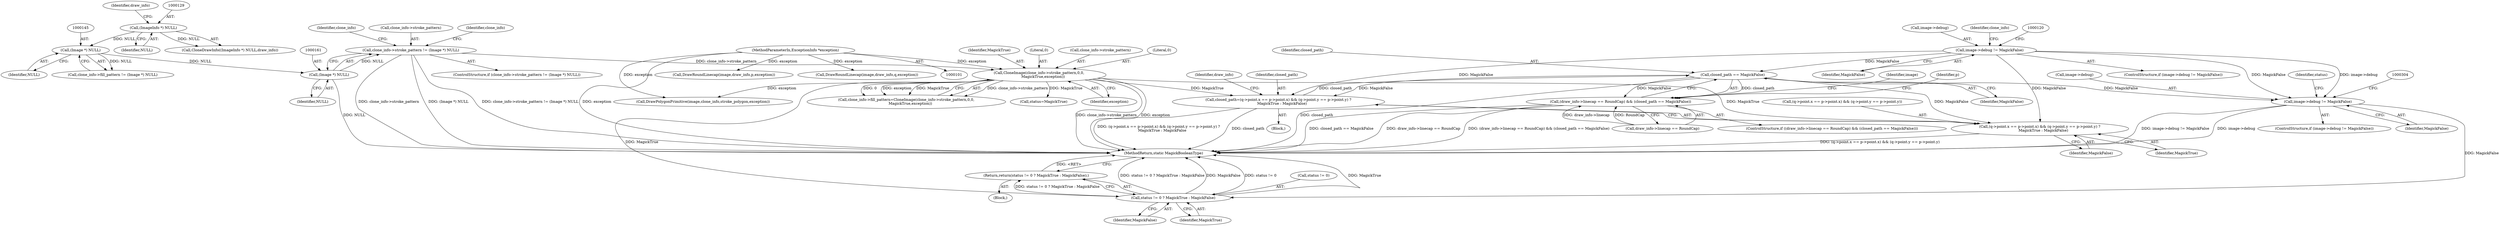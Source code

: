 digraph "0_ImageMagick_726812fa2fa7ce16bcf58f6e115f65427a1c0950_3@API" {
"1000279" [label="(Call,closed_path == MagickFalse)"];
"1000244" [label="(Call,closed_path=(q->point.x == p->point.x) && (q->point.y == p->point.y) ?\n      MagickTrue : MagickFalse)"];
"1000167" [label="(Call,CloneImage(clone_info->stroke_pattern,0,0,\n       MagickTrue,exception))"];
"1000156" [label="(Call,clone_info->stroke_pattern != (Image *) NULL)"];
"1000160" [label="(Call,(Image *) NULL)"];
"1000144" [label="(Call,(Image *) NULL)"];
"1000128" [label="(Call,(ImageInfo *) NULL)"];
"1000105" [label="(MethodParameterIn,ExceptionInfo *exception)"];
"1000114" [label="(Call,image->debug != MagickFalse)"];
"1000279" [label="(Call,closed_path == MagickFalse)"];
"1000246" [label="(Call,(q->point.x == p->point.x) && (q->point.y == p->point.y) ?\n      MagickTrue : MagickFalse)"];
"1000273" [label="(Call,(draw_info->linecap == RoundCap) && (closed_path == MagickFalse))"];
"1000298" [label="(Call,image->debug != MagickFalse)"];
"1000310" [label="(Call,status != 0 ? MagickTrue : MagickFalse)"];
"1000309" [label="(Return,return(status != 0 ? MagickTrue : MagickFalse);)"];
"1000309" [label="(Return,return(status != 0 ? MagickTrue : MagickFalse);)"];
"1000270" [label="(Identifier,MagickTrue)"];
"1000105" [label="(MethodParameterIn,ExceptionInfo *exception)"];
"1000219" [label="(Call,DrawPolygonPrimitive(image,clone_info,stroke_polygon,exception))"];
"1000130" [label="(Identifier,NULL)"];
"1000146" [label="(Identifier,NULL)"];
"1000283" [label="(Call,DrawRoundLinecap(image,draw_info,p,exception))"];
"1000131" [label="(Identifier,draw_info)"];
"1000113" [label="(ControlStructure,if (image->debug != MagickFalse))"];
"1000302" [label="(Identifier,MagickFalse)"];
"1000172" [label="(Literal,0)"];
"1000311" [label="(Call,status != 0)"];
"1000140" [label="(Call,clone_info->fill_pattern != (Image *) NULL)"];
"1000165" [label="(Identifier,clone_info)"];
"1000115" [label="(Call,image->debug)"];
"1000160" [label="(Call,(Image *) NULL)"];
"1000315" [label="(Identifier,MagickFalse)"];
"1000244" [label="(Call,closed_path=(q->point.x == p->point.x) && (q->point.y == p->point.y) ?\n      MagickTrue : MagickFalse)"];
"1000284" [label="(Identifier,image)"];
"1000155" [label="(ControlStructure,if (clone_info->stroke_pattern != (Image *) NULL))"];
"1000247" [label="(Call,(q->point.x == p->point.x) && (q->point.y == p->point.y))"];
"1000245" [label="(Identifier,closed_path)"];
"1000163" [label="(Call,clone_info->fill_pattern=CloneImage(clone_info->stroke_pattern,0,0,\n       MagickTrue,exception))"];
"1000168" [label="(Call,clone_info->stroke_pattern)"];
"1000271" [label="(Identifier,MagickFalse)"];
"1000144" [label="(Call,(Image *) NULL)"];
"1000162" [label="(Identifier,NULL)"];
"1000273" [label="(Call,(draw_info->linecap == RoundCap) && (closed_path == MagickFalse))"];
"1000288" [label="(Call,DrawRoundLinecap(image,draw_info,q,exception))"];
"1000114" [label="(Call,image->debug != MagickFalse)"];
"1000126" [label="(Identifier,clone_info)"];
"1000299" [label="(Call,image->debug)"];
"1000297" [label="(ControlStructure,if (image->debug != MagickFalse))"];
"1000127" [label="(Call,CloneDrawInfo((ImageInfo *) NULL,draw_info))"];
"1000194" [label="(Call,status=MagickTrue)"];
"1000167" [label="(Call,CloneImage(clone_info->stroke_pattern,0,0,\n       MagickTrue,exception))"];
"1000118" [label="(Identifier,MagickFalse)"];
"1000312" [label="(Identifier,status)"];
"1000281" [label="(Identifier,MagickFalse)"];
"1000178" [label="(Identifier,clone_info)"];
"1000174" [label="(Identifier,exception)"];
"1000314" [label="(Identifier,MagickTrue)"];
"1000276" [label="(Identifier,draw_info)"];
"1000157" [label="(Call,clone_info->stroke_pattern)"];
"1000128" [label="(Call,(ImageInfo *) NULL)"];
"1000106" [label="(Block,)"];
"1000211" [label="(Block,)"];
"1000274" [label="(Call,draw_info->linecap == RoundCap)"];
"1000298" [label="(Call,image->debug != MagickFalse)"];
"1000171" [label="(Literal,0)"];
"1000173" [label="(Identifier,MagickTrue)"];
"1000156" [label="(Call,clone_info->stroke_pattern != (Image *) NULL)"];
"1000246" [label="(Call,(q->point.x == p->point.x) && (q->point.y == p->point.y) ?\n      MagickTrue : MagickFalse)"];
"1000207" [label="(Identifier,p)"];
"1000272" [label="(ControlStructure,if ((draw_info->linecap == RoundCap) && (closed_path == MagickFalse)))"];
"1000280" [label="(Identifier,closed_path)"];
"1000279" [label="(Call,closed_path == MagickFalse)"];
"1000310" [label="(Call,status != 0 ? MagickTrue : MagickFalse)"];
"1000316" [label="(MethodReturn,static MagickBooleanType)"];
"1000279" -> "1000273"  [label="AST: "];
"1000279" -> "1000281"  [label="CFG: "];
"1000280" -> "1000279"  [label="AST: "];
"1000281" -> "1000279"  [label="AST: "];
"1000273" -> "1000279"  [label="CFG: "];
"1000279" -> "1000316"  [label="DDG: closed_path"];
"1000279" -> "1000244"  [label="DDG: MagickFalse"];
"1000279" -> "1000246"  [label="DDG: MagickFalse"];
"1000279" -> "1000273"  [label="DDG: closed_path"];
"1000279" -> "1000273"  [label="DDG: MagickFalse"];
"1000244" -> "1000279"  [label="DDG: closed_path"];
"1000114" -> "1000279"  [label="DDG: MagickFalse"];
"1000279" -> "1000298"  [label="DDG: MagickFalse"];
"1000244" -> "1000211"  [label="AST: "];
"1000244" -> "1000246"  [label="CFG: "];
"1000245" -> "1000244"  [label="AST: "];
"1000246" -> "1000244"  [label="AST: "];
"1000276" -> "1000244"  [label="CFG: "];
"1000244" -> "1000316"  [label="DDG: closed_path"];
"1000244" -> "1000316"  [label="DDG: (q->point.x == p->point.x) && (q->point.y == p->point.y) ?\n      MagickTrue : MagickFalse"];
"1000167" -> "1000244"  [label="DDG: MagickTrue"];
"1000114" -> "1000244"  [label="DDG: MagickFalse"];
"1000167" -> "1000163"  [label="AST: "];
"1000167" -> "1000174"  [label="CFG: "];
"1000168" -> "1000167"  [label="AST: "];
"1000171" -> "1000167"  [label="AST: "];
"1000172" -> "1000167"  [label="AST: "];
"1000173" -> "1000167"  [label="AST: "];
"1000174" -> "1000167"  [label="AST: "];
"1000163" -> "1000167"  [label="CFG: "];
"1000167" -> "1000316"  [label="DDG: clone_info->stroke_pattern"];
"1000167" -> "1000316"  [label="DDG: exception"];
"1000167" -> "1000163"  [label="DDG: clone_info->stroke_pattern"];
"1000167" -> "1000163"  [label="DDG: 0"];
"1000167" -> "1000163"  [label="DDG: exception"];
"1000167" -> "1000163"  [label="DDG: MagickTrue"];
"1000156" -> "1000167"  [label="DDG: clone_info->stroke_pattern"];
"1000105" -> "1000167"  [label="DDG: exception"];
"1000167" -> "1000194"  [label="DDG: MagickTrue"];
"1000167" -> "1000219"  [label="DDG: exception"];
"1000167" -> "1000246"  [label="DDG: MagickTrue"];
"1000167" -> "1000310"  [label="DDG: MagickTrue"];
"1000156" -> "1000155"  [label="AST: "];
"1000156" -> "1000160"  [label="CFG: "];
"1000157" -> "1000156"  [label="AST: "];
"1000160" -> "1000156"  [label="AST: "];
"1000165" -> "1000156"  [label="CFG: "];
"1000178" -> "1000156"  [label="CFG: "];
"1000156" -> "1000316"  [label="DDG: clone_info->stroke_pattern"];
"1000156" -> "1000316"  [label="DDG: (Image *) NULL"];
"1000156" -> "1000316"  [label="DDG: clone_info->stroke_pattern != (Image *) NULL"];
"1000160" -> "1000156"  [label="DDG: NULL"];
"1000160" -> "1000162"  [label="CFG: "];
"1000161" -> "1000160"  [label="AST: "];
"1000162" -> "1000160"  [label="AST: "];
"1000160" -> "1000316"  [label="DDG: NULL"];
"1000144" -> "1000160"  [label="DDG: NULL"];
"1000144" -> "1000140"  [label="AST: "];
"1000144" -> "1000146"  [label="CFG: "];
"1000145" -> "1000144"  [label="AST: "];
"1000146" -> "1000144"  [label="AST: "];
"1000140" -> "1000144"  [label="CFG: "];
"1000144" -> "1000140"  [label="DDG: NULL"];
"1000128" -> "1000144"  [label="DDG: NULL"];
"1000128" -> "1000127"  [label="AST: "];
"1000128" -> "1000130"  [label="CFG: "];
"1000129" -> "1000128"  [label="AST: "];
"1000130" -> "1000128"  [label="AST: "];
"1000131" -> "1000128"  [label="CFG: "];
"1000128" -> "1000127"  [label="DDG: NULL"];
"1000105" -> "1000101"  [label="AST: "];
"1000105" -> "1000316"  [label="DDG: exception"];
"1000105" -> "1000219"  [label="DDG: exception"];
"1000105" -> "1000283"  [label="DDG: exception"];
"1000105" -> "1000288"  [label="DDG: exception"];
"1000114" -> "1000113"  [label="AST: "];
"1000114" -> "1000118"  [label="CFG: "];
"1000115" -> "1000114"  [label="AST: "];
"1000118" -> "1000114"  [label="AST: "];
"1000120" -> "1000114"  [label="CFG: "];
"1000126" -> "1000114"  [label="CFG: "];
"1000114" -> "1000246"  [label="DDG: MagickFalse"];
"1000114" -> "1000298"  [label="DDG: image->debug"];
"1000114" -> "1000298"  [label="DDG: MagickFalse"];
"1000246" -> "1000270"  [label="CFG: "];
"1000246" -> "1000271"  [label="CFG: "];
"1000247" -> "1000246"  [label="AST: "];
"1000270" -> "1000246"  [label="AST: "];
"1000271" -> "1000246"  [label="AST: "];
"1000246" -> "1000316"  [label="DDG: (q->point.x == p->point.x) && (q->point.y == p->point.y)"];
"1000273" -> "1000272"  [label="AST: "];
"1000273" -> "1000274"  [label="CFG: "];
"1000274" -> "1000273"  [label="AST: "];
"1000284" -> "1000273"  [label="CFG: "];
"1000207" -> "1000273"  [label="CFG: "];
"1000273" -> "1000316"  [label="DDG: draw_info->linecap == RoundCap"];
"1000273" -> "1000316"  [label="DDG: (draw_info->linecap == RoundCap) && (closed_path == MagickFalse)"];
"1000273" -> "1000316"  [label="DDG: closed_path == MagickFalse"];
"1000274" -> "1000273"  [label="DDG: draw_info->linecap"];
"1000274" -> "1000273"  [label="DDG: RoundCap"];
"1000298" -> "1000297"  [label="AST: "];
"1000298" -> "1000302"  [label="CFG: "];
"1000299" -> "1000298"  [label="AST: "];
"1000302" -> "1000298"  [label="AST: "];
"1000304" -> "1000298"  [label="CFG: "];
"1000312" -> "1000298"  [label="CFG: "];
"1000298" -> "1000316"  [label="DDG: image->debug != MagickFalse"];
"1000298" -> "1000316"  [label="DDG: image->debug"];
"1000298" -> "1000310"  [label="DDG: MagickFalse"];
"1000310" -> "1000309"  [label="AST: "];
"1000310" -> "1000314"  [label="CFG: "];
"1000310" -> "1000315"  [label="CFG: "];
"1000311" -> "1000310"  [label="AST: "];
"1000314" -> "1000310"  [label="AST: "];
"1000315" -> "1000310"  [label="AST: "];
"1000309" -> "1000310"  [label="CFG: "];
"1000310" -> "1000316"  [label="DDG: status != 0 ? MagickTrue : MagickFalse"];
"1000310" -> "1000316"  [label="DDG: MagickFalse"];
"1000310" -> "1000316"  [label="DDG: status != 0"];
"1000310" -> "1000316"  [label="DDG: MagickTrue"];
"1000310" -> "1000309"  [label="DDG: status != 0 ? MagickTrue : MagickFalse"];
"1000309" -> "1000106"  [label="AST: "];
"1000316" -> "1000309"  [label="CFG: "];
"1000309" -> "1000316"  [label="DDG: <RET>"];
}
